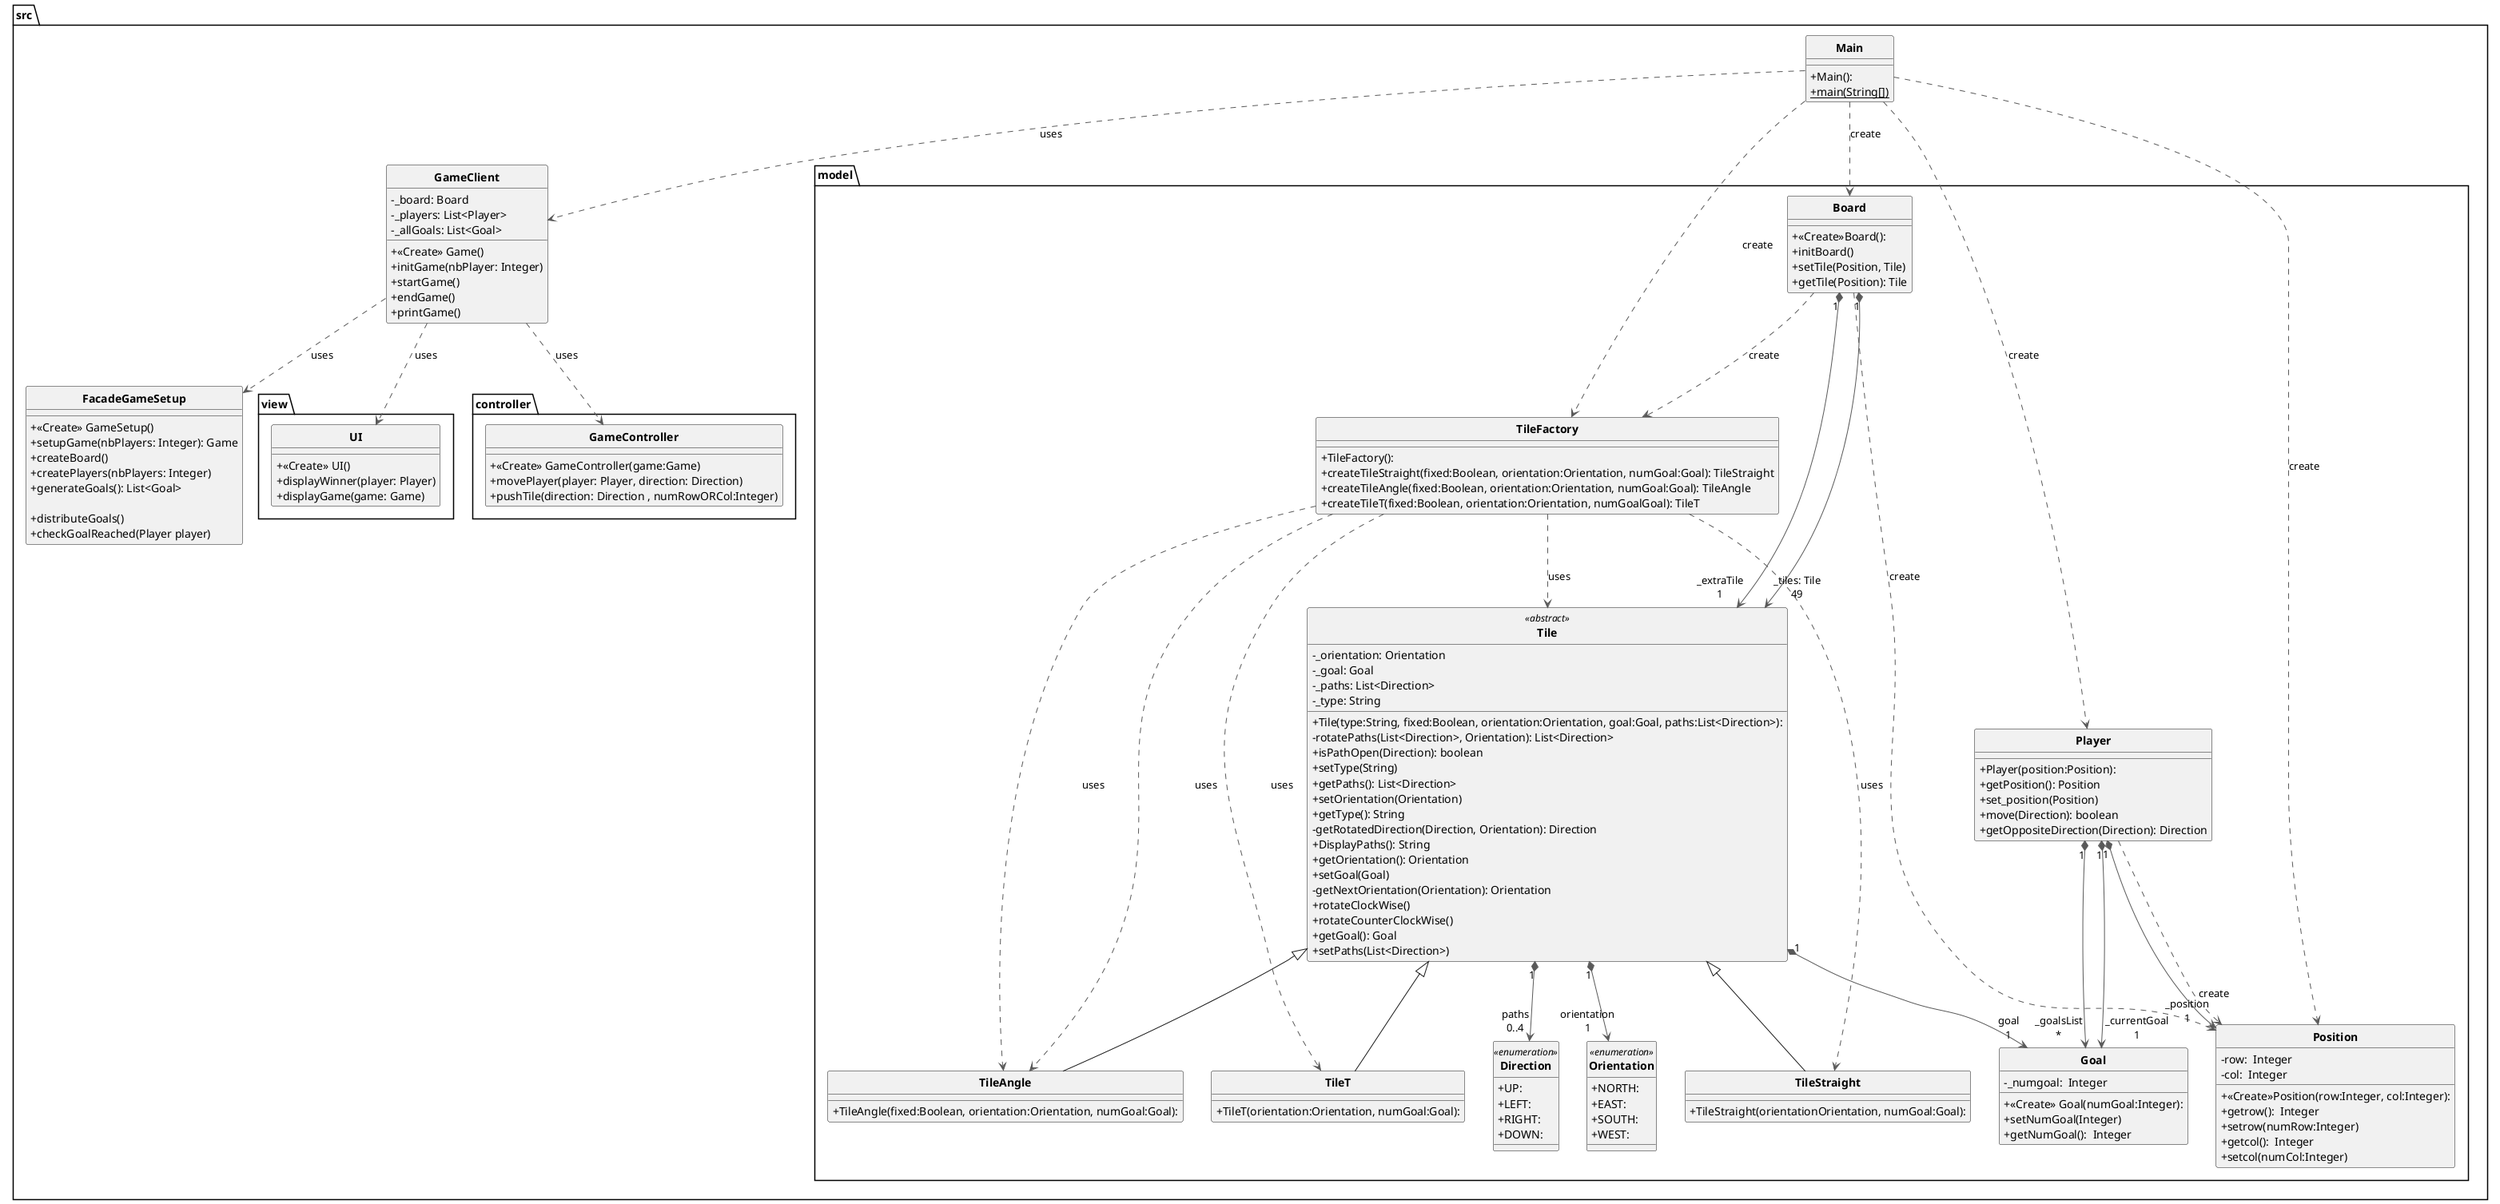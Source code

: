 @startuml

'https://plantuml.com/class-diagram
skinparam classAttributeIconSize 0
skinparam classFontStyle Bold
skinparam style strictuml

package src {
    class Main {
      + Main():
      + {static} main(String[])
    }

    package view {
        class UI {
            + <<Create>> UI()
            + displayWinner(player: Player)
            + displayGame(game: Game)
        }
    }

    package controller {
        class GameController {
            + <<Create>> GameController(game:Game)
            + movePlayer(player: Player, direction: Direction)
            + pushTile(direction: Direction , numRowORCol:Integer)
        }
    }

    class GameClient {
      - _board: Board
      - _players: List<Player>
      - _allGoals: List<Goal>
      + <<Create>> Game()
      + initGame(nbPlayer: Integer)
      + startGame()
      + endGame()
      + printGame()
    }

    class FacadeGameSetup {
          + <<Create>> GameSetup()
          + setupGame(nbPlayers: Integer): Game
          + createBoard()
          + createPlayers(nbPlayers: Integer)
          + generateGoals(): List<Goal>

          + distributeGoals()
          + checkGoalReached(Player player)
        }



    package model {
        class Board {
              + <<Create>>Board():
              + initBoard()
              + setTile(Position, Tile)
              + getTile(Position): Tile
            }
            enum Direction << enumeration >> {
              + UP:
              + LEFT:
              + RIGHT:
              + DOWN:
            }
            class Goal {
              + <<Create>> Goal(numGoal:Integer):
              - _numgoal:  Integer
              + setNumGoal(Integer)
              + getNumGoal():  Integer
            }

            enum Orientation << enumeration >> {
              + NORTH:
              + EAST:
              + SOUTH:
              + WEST:
            }
            class Player {
              + Player(position:Position):
              + getPosition(): Position
              + set_position(Position)
              + move(Direction): boolean
              + getOppositeDirection(Direction): Direction
            }


            class Position {
              + <<Create>>Position(row:Integer, col:Integer):
              - row:  Integer
              - col:  Integer

              + getrow():  Integer
              + setrow(numRow:Integer)
              + getcol():  Integer
              + setcol(numCol:Integer)
            }
            class Tile <<abstract>> {
              + Tile(type:String, fixed:Boolean, orientation:Orientation, goal:Goal, paths:List<Direction>):
              - _orientation: Orientation
              - _goal: Goal
              - _paths: List<Direction>
              - _type: String
              - rotatePaths(List<Direction>, Orientation): List<Direction>
              + isPathOpen(Direction): boolean
              + setType(String)
              + getPaths(): List<Direction>
              + setOrientation(Orientation)
              + getType(): String
              - getRotatedDirection(Direction, Orientation): Direction
              + DisplayPaths(): String
              + getOrientation(): Orientation
              + setGoal(Goal)
              - getNextOrientation(Orientation): Orientation
              + rotateClockWise()
              + rotateCounterClockWise()
              + getGoal(): Goal
              + setPaths(List<Direction>)
            }
            class TileAngle extends Tile {
              + TileAngle(fixed:Boolean, orientation:Orientation, numGoal:Goal):
            }
            class TileStraight extends Tile{
              + TileStraight(orientationOrientation, numGoal:Goal):
            }
            class TileT extends Tile{
              + TileT(orientation:Orientation, numGoal:Goal):
            }
            class TileFactory {
              + TileFactory():
              + createTileStraight(fixed:Boolean, orientation:Orientation, numGoal:Goal): TileStraight
              + createTileAngle(fixed:Boolean, orientation:Orientation, numGoal:Goal): TileAngle
              + createTileT(fixed:Boolean, orientation:Orientation, numGoalGoal): TileT
            }
        }


}


Board         -[#595959,dashed]->  Position     : "«create»"
Board        "1" *-[#595959,plain]-> "_extraTile\n1" Tile
Board        "1" *-[#595959,plain]-> "_tiles: Tile\n49" Tile
Board         -[#595959,dashed]->  TileFactory  : "«create»"

Main          -[#595959,dashed]->  Board        : "«create»"
Main          -[#595959,dashed]->  Player         : "«create»"
Main          -[#595959,dashed]->  Position     : "«create»"
Main          -[#595959,dashed]->  TileFactory  : "«create»"
Main          -[#595959,dashed]->  GameClient         : "«uses»"
Player         "1" *-[#595959,plain]-> "_position\n1" Position
Player          -[#595959,dashed]->  Position     : "«create»"
Player       "1" *-[#595959,plain]-> "_goalsList\n*" Goal
Player       "1" *-[#595959,plain]-> "_currentGoal\n1" Goal
Tile         "1" *-[#595959,plain]-> "paths\n0..4" Direction
Tile         "1" *-[#595959,plain]-> "goal\n1" Goal
Tile         "1" *-[#595959,plain]-> "orientation\n1" Orientation
TileFactory   -[#595959,dashed]->  TileAngle    : "«uses»"
TileFactory   -[#595959,dashed]->  TileAngle    : "«uses»"
TileFactory   -[#595959,dashed]->  TileStraight : "«uses»"
TileFactory   -[#595959,dashed]->  TileT        : "«uses»"
TileFactory   -[#595959,dashed]->  Tile        : "«uses»"

GameClient    -[#595959,dashed]->  FacadeGameSetup        : "«uses»"
GameClient    -[#595959,dashed]->  GameController        : "«uses»"
GameClient    -[#595959,dashed]->  UI        : "«uses»"
@enduml

